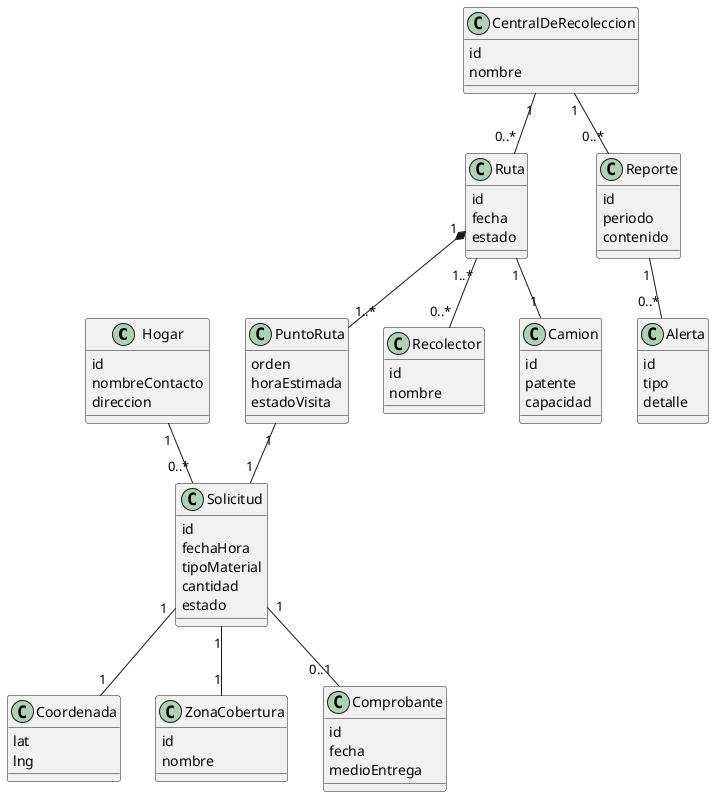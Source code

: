 @startuml
skinparam classAttributeIconSize 0

class Hogar {
  id
  nombreContacto
  direccion
}
class Solicitud {
  id
  fechaHora
  tipoMaterial
  cantidad
  estado
}
class Coordenada {
  lat
  lng
}
class ZonaCobertura {
  id
  nombre
}
class CentralDeRecoleccion {
  id
  nombre
}
class Ruta {
  id
  fecha
  estado
}
class PuntoRuta {
  orden
  horaEstimada
  estadoVisita
}
class Recolector {
  id
  nombre
}
class Camion {
  id
  patente
  capacidad
}
class Comprobante {
  id
  fecha
  medioEntrega
}
class Reporte {
  id
  periodo
  contenido
}
class Alerta {
  id
  tipo
  detalle
}

Hogar "1" -- "0..*" Solicitud
Solicitud "1" -- "1" Coordenada
Solicitud "1" -- "1" ZonaCobertura

CentralDeRecoleccion "1" -- "0..*" Ruta
Ruta "1" -- "1" Camion

Ruta "1..*" -- "0..*" Recolector

Ruta "1" *-- "1..*" PuntoRuta
PuntoRuta "1" -- "1" Solicitud   

Solicitud "1" -- "0..1" Comprobante

CentralDeRecoleccion "1" -- "0..*" Reporte
Reporte "1" -- "0..*" Alerta
@enduml